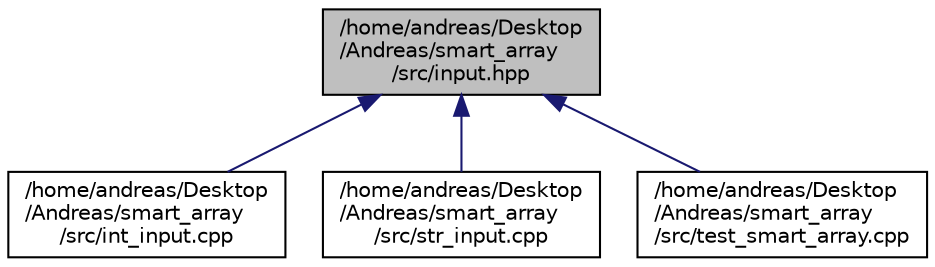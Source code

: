 digraph "/home/andreas/Desktop/Andreas/smart_array/src/input.hpp"
{
  edge [fontname="Helvetica",fontsize="10",labelfontname="Helvetica",labelfontsize="10"];
  node [fontname="Helvetica",fontsize="10",shape=record];
  Node1 [label="/home/andreas/Desktop\l/Andreas/smart_array\l/src/input.hpp",height=0.2,width=0.4,color="black", fillcolor="grey75", style="filled", fontcolor="black"];
  Node1 -> Node2 [dir="back",color="midnightblue",fontsize="10",style="solid",fontname="Helvetica"];
  Node2 [label="/home/andreas/Desktop\l/Andreas/smart_array\l/src/int_input.cpp",height=0.2,width=0.4,color="black", fillcolor="white", style="filled",URL="$int__input_8cpp.html",tooltip="Source file that contains input function. "];
  Node1 -> Node3 [dir="back",color="midnightblue",fontsize="10",style="solid",fontname="Helvetica"];
  Node3 [label="/home/andreas/Desktop\l/Andreas/smart_array\l/src/str_input.cpp",height=0.2,width=0.4,color="black", fillcolor="white", style="filled",URL="$str__input_8cpp.html",tooltip="Source file containing string input function. "];
  Node1 -> Node4 [dir="back",color="midnightblue",fontsize="10",style="solid",fontname="Helvetica"];
  Node4 [label="/home/andreas/Desktop\l/Andreas/smart_array\l/src/test_smart_array.cpp",height=0.2,width=0.4,color="black", fillcolor="white", style="filled",URL="$test__smart__array_8cpp.html",tooltip="File contains test functions for Vector class. "];
}
